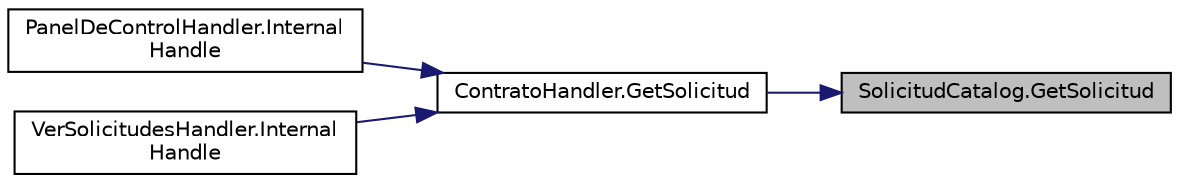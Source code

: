 digraph "SolicitudCatalog.GetSolicitud"
{
 // INTERACTIVE_SVG=YES
 // LATEX_PDF_SIZE
  edge [fontname="Helvetica",fontsize="10",labelfontname="Helvetica",labelfontsize="10"];
  node [fontname="Helvetica",fontsize="10",shape=record];
  rankdir="RL";
  Node1 [label="SolicitudCatalog.GetSolicitud",height=0.2,width=0.4,color="black", fillcolor="grey75", style="filled", fontcolor="black",tooltip="Método para obtener una solicitud por id"];
  Node1 -> Node2 [dir="back",color="midnightblue",fontsize="10",style="solid",fontname="Helvetica"];
  Node2 [label="ContratoHandler.GetSolicitud",height=0.2,width=0.4,color="black", fillcolor="white", style="filled",URL="$classContratoHandler.html#a6ed025ef4cfaf9927ead59baec181b6c",tooltip="Método para obtener una solicitud por id"];
  Node2 -> Node3 [dir="back",color="midnightblue",fontsize="10",style="solid",fontname="Helvetica"];
  Node3 [label="PanelDeControlHandler.Internal\lHandle",height=0.2,width=0.4,color="black", fillcolor="white", style="filled",URL="$classPanelDeControlHandler.html#a30658d59450bfd0528572c30ee7af021",tooltip="Procesamiento de los mensajes."];
  Node2 -> Node4 [dir="back",color="midnightblue",fontsize="10",style="solid",fontname="Helvetica"];
  Node4 [label="VerSolicitudesHandler.Internal\lHandle",height=0.2,width=0.4,color="black", fillcolor="white", style="filled",URL="$classVerSolicitudesHandler.html#a1e63b22d8a14776e4d0e796fd2ce9e85",tooltip="Procesa el mensaje \"Categorias\" y retorna true; retorna false en caso contrario."];
}
